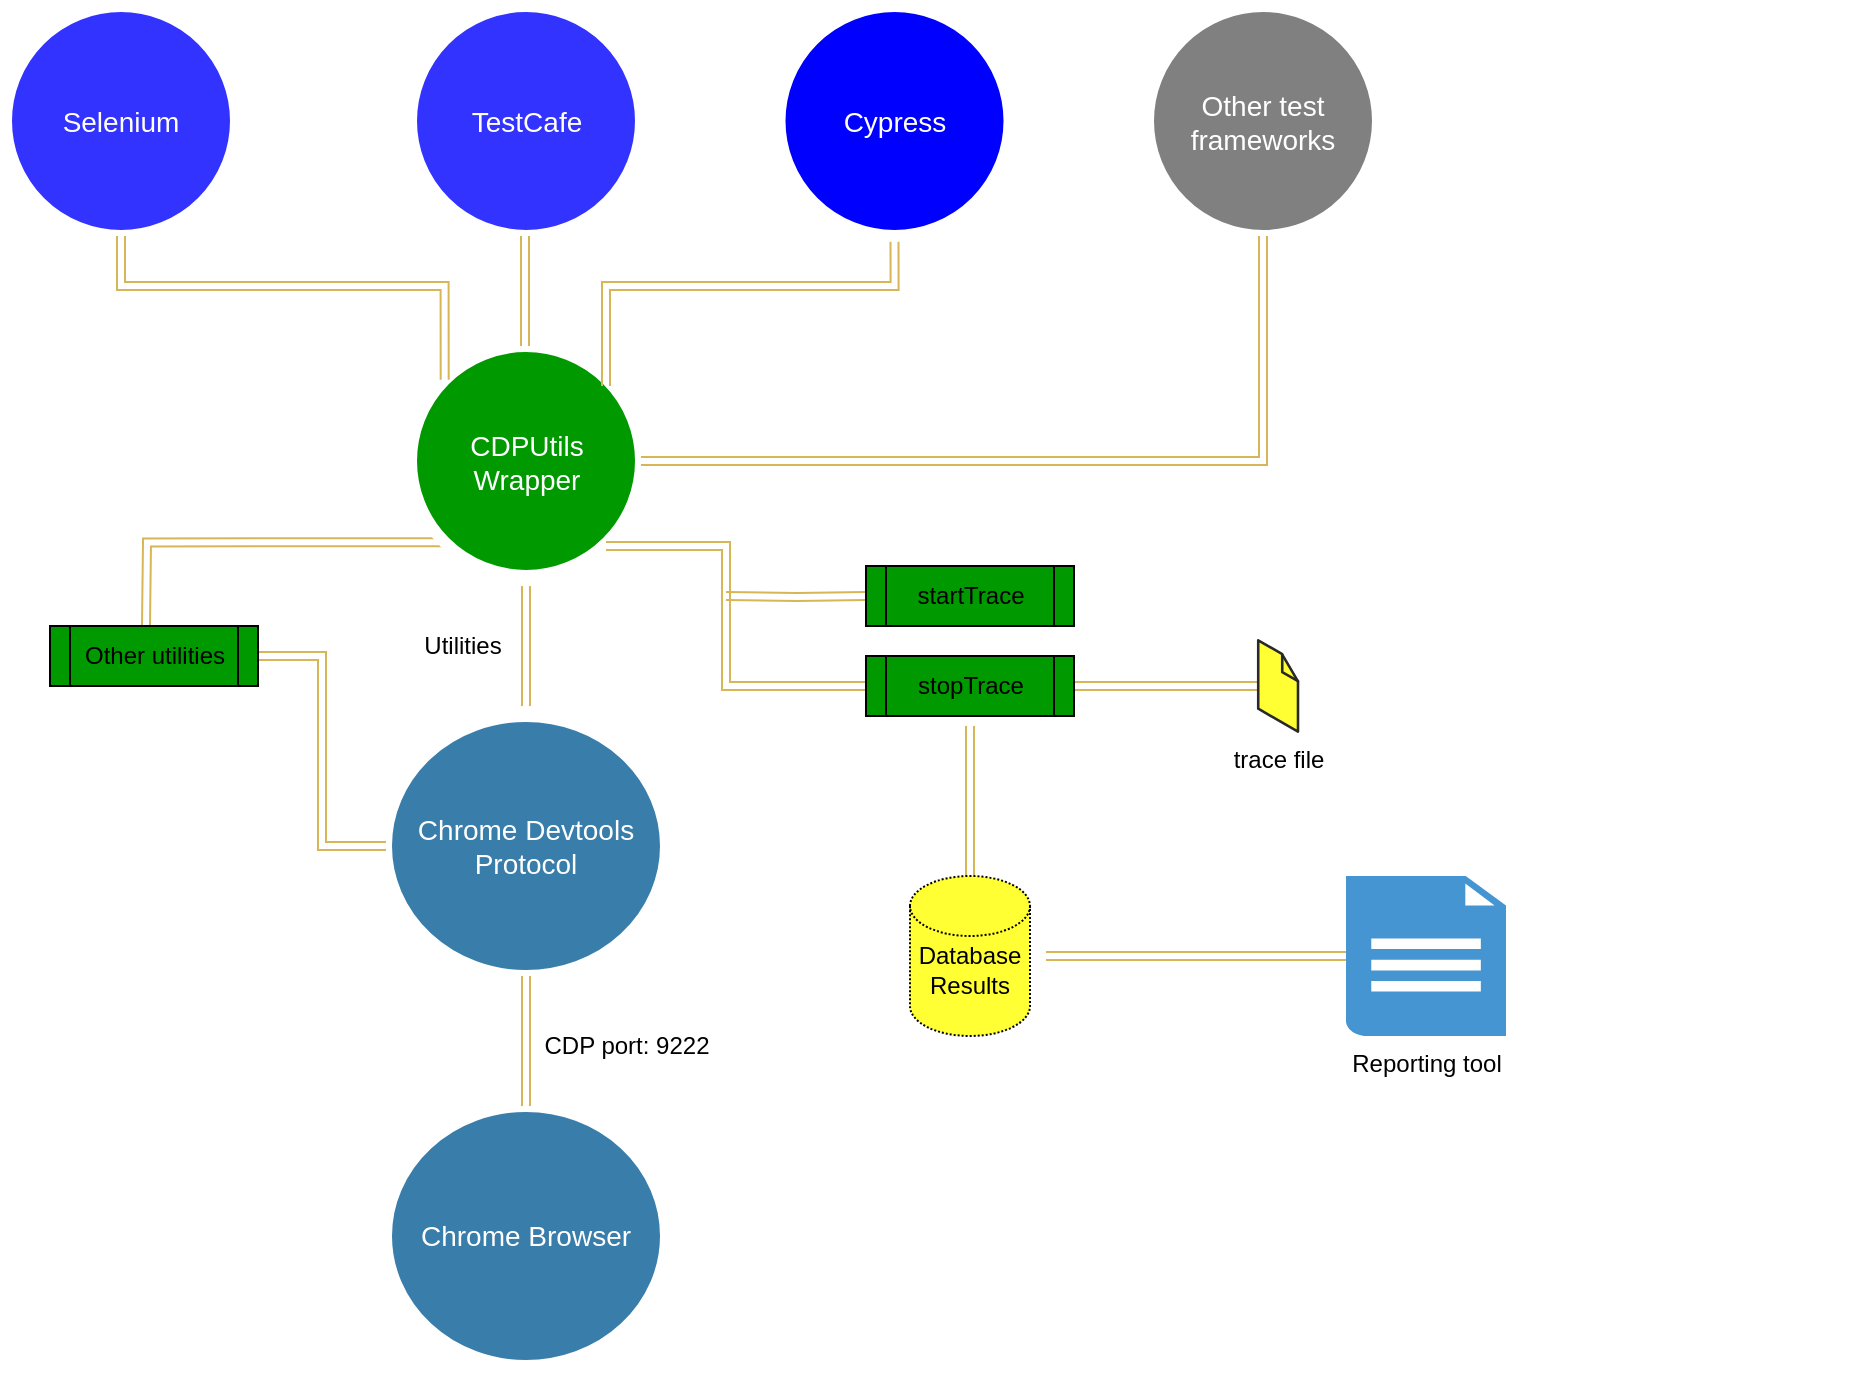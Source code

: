 <mxfile version="13.6.2" type="device"><diagram name="Page-1" id="12e1b939-464a-85fe-373e-61e167be1490"><mxGraphModel dx="1086" dy="806" grid="1" gridSize="10" guides="1" tooltips="1" connect="1" arrows="1" fold="1" page="1" pageScale="1.5" pageWidth="1169" pageHeight="826" background="#ffffff" math="0" shadow="0"><root><mxCell id="0"/><mxCell id="1" parent="0"/><mxCell id="6uW1M2FaZoCzOvkLvctI-1" style="edgeStyle=orthogonalEdgeStyle;rounded=0;orthogonalLoop=1;jettySize=auto;html=1;shape=link;fillColor=#fff2cc;strokeColor=#d6b656;" edge="1" parent="1"><mxGeometry relative="1" as="geometry"><mxPoint x="750" y="350" as="sourcePoint"/><mxPoint x="750" y="410" as="targetPoint"/></mxGeometry></mxCell><mxCell id="6uW1M2FaZoCzOvkLvctI-25" style="edgeStyle=orthogonalEdgeStyle;shape=link;rounded=0;orthogonalLoop=1;jettySize=auto;html=1;entryX=0;entryY=0.5;entryDx=0;entryDy=0;fillColor=#fff2cc;strokeColor=#d6b656;" edge="1" parent="1" target="6uW1M2FaZoCzOvkLvctI-15"><mxGeometry relative="1" as="geometry"><mxPoint x="850" y="355" as="sourcePoint"/><Array as="points"/></mxGeometry></mxCell><mxCell id="6uW1M2FaZoCzOvkLvctI-26" style="edgeStyle=orthogonalEdgeStyle;shape=link;rounded=0;orthogonalLoop=1;jettySize=auto;html=1;exitX=0;exitY=1;exitDx=0;exitDy=0;fillColor=#fff2cc;strokeColor=#d6b656;" edge="1" parent="1" source="60da8b9f42644d3a-8"><mxGeometry relative="1" as="geometry"><mxPoint x="560" y="370" as="targetPoint"/></mxGeometry></mxCell><mxCell id="60da8b9f42644d3a-8" value="CDPUtils Wrapper" style="ellipse;whiteSpace=wrap;html=1;rounded=0;shadow=0;strokeWidth=6;fontSize=14;align=center;strokeColor=#FFFFFF;fontColor=#FFFFFF;fillColor=#009900;" parent="1" vertex="1"><mxGeometry x="692.5" y="230" width="115" height="115" as="geometry"/></mxCell><mxCell id="60da8b9f42644d3a-22" value="Chrome Devtools Protocol" style="ellipse;whiteSpace=wrap;html=1;rounded=0;shadow=0;strokeWidth=6;fontSize=14;align=center;fillColor=#397DAA;strokeColor=#FFFFFF;fontColor=#FFFFFF;" parent="1" vertex="1"><mxGeometry x="680" y="415" width="140" height="130" as="geometry"/></mxCell><mxCell id="60da8b9f42644d3a-29" value="TestCafe" style="ellipse;whiteSpace=wrap;html=1;rounded=0;shadow=0;strokeWidth=6;fontSize=14;align=center;strokeColor=#FFFFFF;fontColor=#FFFFFF;fillColor=#3333FF;" parent="1" vertex="1"><mxGeometry x="692.5" y="60" width="115" height="115" as="geometry"/></mxCell><mxCell id="60da8b9f42644d3a-34" value="" style="line;strokeWidth=2;html=1;rounded=0;shadow=0;fontSize=27;align=center;fillColor=none;strokeColor=#FFFFFF;" parent="1" vertex="1"><mxGeometry x="1176" y="485" width="240" height="10" as="geometry"/></mxCell><mxCell id="60da8b9f42644d3a-35" value="" style="line;strokeWidth=2;html=1;rounded=0;shadow=0;fontSize=27;align=center;fillColor=none;strokeColor=#FFFFFF;" parent="1" vertex="1"><mxGeometry x="1176" y="705" width="240" height="10" as="geometry"/></mxCell><mxCell id="6uW1M2FaZoCzOvkLvctI-2" value="Selenium" style="ellipse;whiteSpace=wrap;html=1;rounded=0;shadow=0;strokeWidth=6;fontSize=14;align=center;strokeColor=#FFFFFF;fontColor=#FFFFFF;fillColor=#3333FF;" vertex="1" parent="1"><mxGeometry x="490" y="60" width="115" height="115" as="geometry"/></mxCell><mxCell id="6uW1M2FaZoCzOvkLvctI-3" value="Chrome Browser" style="ellipse;whiteSpace=wrap;html=1;rounded=0;shadow=0;strokeWidth=6;fontSize=14;align=center;fillColor=#397DAA;strokeColor=#FFFFFF;fontColor=#FFFFFF;" vertex="1" parent="1"><mxGeometry x="680" y="610" width="140" height="130" as="geometry"/></mxCell><mxCell id="6uW1M2FaZoCzOvkLvctI-5" style="edgeStyle=orthogonalEdgeStyle;rounded=0;orthogonalLoop=1;jettySize=auto;html=1;shape=link;fillColor=#fff2cc;strokeColor=#d6b656;" edge="1" parent="1" source="60da8b9f42644d3a-22"><mxGeometry relative="1" as="geometry"><mxPoint x="749.5" y="545" as="sourcePoint"/><mxPoint x="750" y="610" as="targetPoint"/></mxGeometry></mxCell><mxCell id="6uW1M2FaZoCzOvkLvctI-6" value="CDP port: 9222&lt;br&gt;" style="text;html=1;resizable=0;autosize=1;align=center;verticalAlign=middle;points=[];fillColor=none;strokeColor=none;rounded=0;" vertex="1" parent="1"><mxGeometry x="750" y="570" width="100" height="20" as="geometry"/></mxCell><mxCell id="6uW1M2FaZoCzOvkLvctI-7" style="edgeStyle=orthogonalEdgeStyle;rounded=0;orthogonalLoop=1;jettySize=auto;html=1;shape=link;fillColor=#fff2cc;strokeColor=#d6b656;exitX=0.5;exitY=1;exitDx=0;exitDy=0;" edge="1" parent="1" source="6uW1M2FaZoCzOvkLvctI-12"><mxGeometry relative="1" as="geometry"><mxPoint x="937.5" y="175" as="sourcePoint"/><mxPoint x="790" y="250" as="targetPoint"/><Array as="points"><mxPoint x="934" y="200"/><mxPoint x="790" y="200"/></Array></mxGeometry></mxCell><mxCell id="6uW1M2FaZoCzOvkLvctI-8" style="edgeStyle=orthogonalEdgeStyle;rounded=0;orthogonalLoop=1;jettySize=auto;html=1;shape=link;fillColor=#fff2cc;strokeColor=#d6b656;entryX=0;entryY=0;entryDx=0;entryDy=0;exitX=0.5;exitY=1;exitDx=0;exitDy=0;" edge="1" parent="1" source="6uW1M2FaZoCzOvkLvctI-2" target="60da8b9f42644d3a-8"><mxGeometry relative="1" as="geometry"><mxPoint x="553" y="185" as="sourcePoint"/><mxPoint x="440.04" y="278.99" as="targetPoint"/><Array as="points"><mxPoint x="548" y="200"/><mxPoint x="709" y="200"/></Array></mxGeometry></mxCell><mxCell id="6uW1M2FaZoCzOvkLvctI-9" style="edgeStyle=orthogonalEdgeStyle;rounded=0;orthogonalLoop=1;jettySize=auto;html=1;shape=link;fillColor=#fff2cc;strokeColor=#d6b656;" edge="1" parent="1" source="60da8b9f42644d3a-29"><mxGeometry relative="1" as="geometry"><mxPoint x="749.5" y="170" as="sourcePoint"/><mxPoint x="749.5" y="230" as="targetPoint"/></mxGeometry></mxCell><mxCell id="6uW1M2FaZoCzOvkLvctI-11" value="Utilities" style="text;html=1;resizable=0;autosize=1;align=center;verticalAlign=middle;points=[];fillColor=none;strokeColor=none;rounded=0;" vertex="1" parent="1"><mxGeometry x="692.5" y="370" width="50" height="20" as="geometry"/></mxCell><mxCell id="6uW1M2FaZoCzOvkLvctI-12" value="Cypress" style="ellipse;whiteSpace=wrap;html=1;rounded=0;shadow=0;strokeWidth=6;fontSize=14;align=center;strokeColor=#FFFFFF;fontColor=#FFFFFF;fillColor=#0000FF;" vertex="1" parent="1"><mxGeometry x="876.75" y="60" width="115" height="115" as="geometry"/></mxCell><mxCell id="6uW1M2FaZoCzOvkLvctI-13" value="Other test frameworks" style="ellipse;whiteSpace=wrap;html=1;rounded=0;shadow=0;strokeWidth=6;fontSize=14;align=center;strokeColor=#FFFFFF;fontColor=#FFFFFF;fillColor=#808080;" vertex="1" parent="1"><mxGeometry x="1061" y="60" width="115" height="115" as="geometry"/></mxCell><mxCell id="6uW1M2FaZoCzOvkLvctI-14" style="edgeStyle=orthogonalEdgeStyle;rounded=0;orthogonalLoop=1;jettySize=auto;html=1;shape=link;fillColor=#fff2cc;strokeColor=#d6b656;entryX=1;entryY=0.5;entryDx=0;entryDy=0;exitX=0.5;exitY=1;exitDx=0;exitDy=0;sketch=0;" edge="1" parent="1" source="6uW1M2FaZoCzOvkLvctI-13" target="60da8b9f42644d3a-8"><mxGeometry relative="1" as="geometry"><mxPoint x="1196" y="200" as="sourcePoint"/><mxPoint x="1070" y="312.5" as="targetPoint"/></mxGeometry></mxCell><mxCell id="6uW1M2FaZoCzOvkLvctI-15" value="startTrace" style="shape=process;whiteSpace=wrap;html=1;backgroundOutline=1;fillColor=#009900;" vertex="1" parent="1"><mxGeometry x="920" y="340" width="104" height="30" as="geometry"/></mxCell><mxCell id="6uW1M2FaZoCzOvkLvctI-24" style="edgeStyle=orthogonalEdgeStyle;shape=link;rounded=0;orthogonalLoop=1;jettySize=auto;html=1;fillColor=#fff2cc;strokeColor=#d6b656;" edge="1" parent="1" source="6uW1M2FaZoCzOvkLvctI-17"><mxGeometry relative="1" as="geometry"><mxPoint x="790" y="330" as="targetPoint"/><Array as="points"><mxPoint x="850" y="400"/><mxPoint x="850" y="330"/></Array></mxGeometry></mxCell><mxCell id="6uW1M2FaZoCzOvkLvctI-29" style="edgeStyle=orthogonalEdgeStyle;shape=link;rounded=0;sketch=0;orthogonalLoop=1;jettySize=auto;html=1;fillColor=#fff2cc;strokeColor=#d6b656;" edge="1" parent="1" source="6uW1M2FaZoCzOvkLvctI-17" target="6uW1M2FaZoCzOvkLvctI-21"><mxGeometry relative="1" as="geometry"/></mxCell><mxCell id="6uW1M2FaZoCzOvkLvctI-17" value="stopTrace" style="shape=process;whiteSpace=wrap;html=1;backgroundOutline=1;fillColor=#009900;" vertex="1" parent="1"><mxGeometry x="920" y="385" width="104" height="30" as="geometry"/></mxCell><mxCell id="6uW1M2FaZoCzOvkLvctI-21" value="trace file" style="verticalLabelPosition=bottom;html=1;verticalAlign=top;strokeWidth=1;align=center;outlineConnect=0;dashed=0;outlineConnect=0;shape=mxgraph.aws3d.file;aspect=fixed;strokeColor=#292929;fillColor=#FFFF33;" vertex="1" parent="1"><mxGeometry x="1116.11" y="377.2" width="19.89" height="45.6" as="geometry"/></mxCell><mxCell id="6uW1M2FaZoCzOvkLvctI-38" style="edgeStyle=orthogonalEdgeStyle;shape=link;rounded=0;sketch=0;orthogonalLoop=1;jettySize=auto;html=1;entryX=0;entryY=0.5;entryDx=0;entryDy=0;fillColor=#fff2cc;strokeColor=#d6b656;" edge="1" parent="1" source="6uW1M2FaZoCzOvkLvctI-27" target="60da8b9f42644d3a-22"><mxGeometry relative="1" as="geometry"/></mxCell><mxCell id="6uW1M2FaZoCzOvkLvctI-27" value="Other utilities" style="shape=process;whiteSpace=wrap;html=1;backgroundOutline=1;fillColor=#009900;" vertex="1" parent="1"><mxGeometry x="512" y="370" width="104" height="30" as="geometry"/></mxCell><mxCell id="6uW1M2FaZoCzOvkLvctI-34" style="edgeStyle=orthogonalEdgeStyle;shape=link;rounded=0;sketch=0;orthogonalLoop=1;jettySize=auto;html=1;fillColor=#fff2cc;strokeColor=#d6b656;" edge="1" parent="1" source="6uW1M2FaZoCzOvkLvctI-31"><mxGeometry relative="1" as="geometry"><mxPoint x="972" y="420" as="targetPoint"/></mxGeometry></mxCell><mxCell id="6uW1M2FaZoCzOvkLvctI-31" value="&lt;br&gt;Database Results" style="shape=cylinder2;whiteSpace=wrap;html=1;boundedLbl=1;backgroundOutline=1;size=15;shadow=0;dashed=1;dashPattern=1 1;fillColor=#FFFF33;" vertex="1" parent="1"><mxGeometry x="942" y="495" width="60" height="80" as="geometry"/></mxCell><mxCell id="6uW1M2FaZoCzOvkLvctI-36" style="edgeStyle=orthogonalEdgeStyle;shape=link;rounded=0;sketch=0;orthogonalLoop=1;jettySize=auto;html=1;fillColor=#fff2cc;strokeColor=#d6b656;" edge="1" parent="1" source="6uW1M2FaZoCzOvkLvctI-35"><mxGeometry relative="1" as="geometry"><mxPoint x="1010" y="535" as="targetPoint"/></mxGeometry></mxCell><mxCell id="6uW1M2FaZoCzOvkLvctI-35" value="Reporting tool&lt;br&gt;" style="shadow=0;dashed=0;html=1;strokeColor=none;fillColor=#4495D1;labelPosition=center;verticalLabelPosition=bottom;verticalAlign=top;align=center;outlineConnect=0;shape=mxgraph.veeam.2d.report;dashPattern=1 1;" vertex="1" parent="1"><mxGeometry x="1160" y="495" width="80" height="80" as="geometry"/></mxCell></root></mxGraphModel></diagram></mxfile>